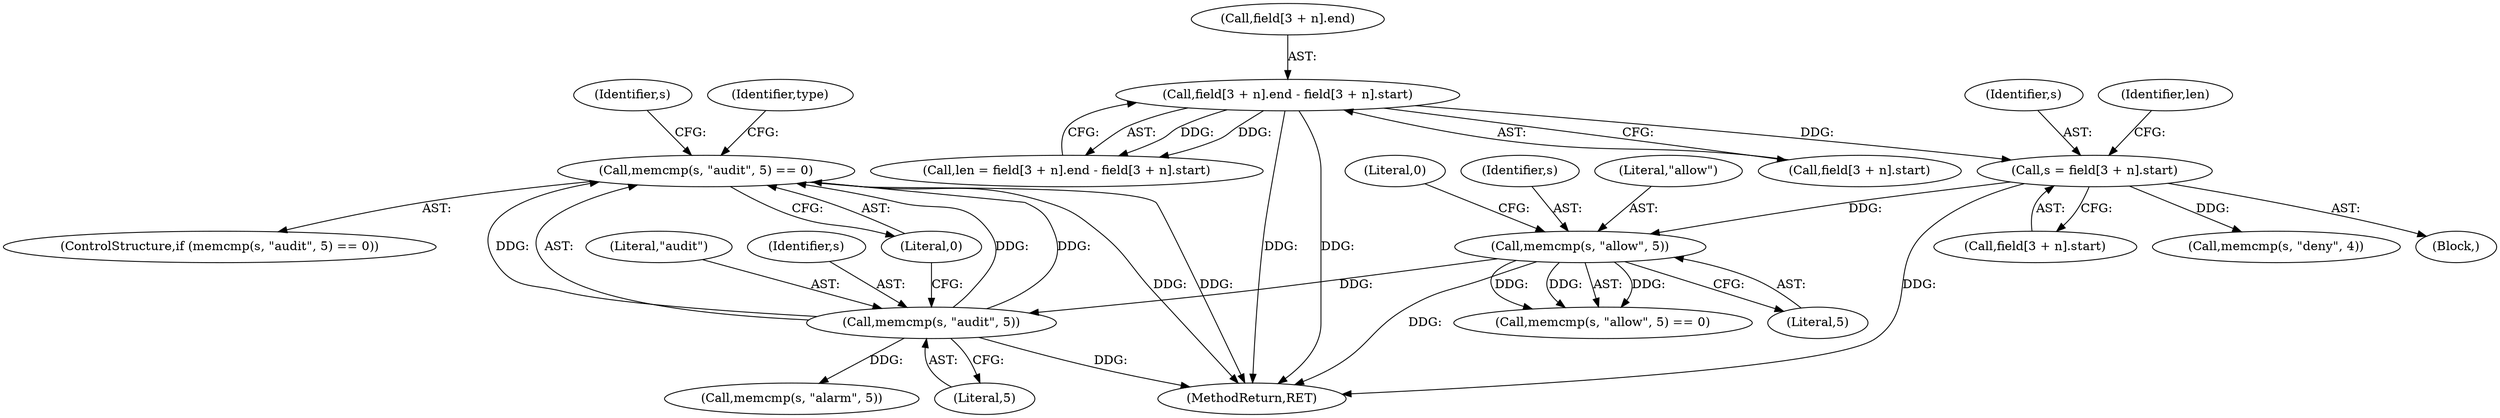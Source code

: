 digraph "0_libarchive_15bf44fd2c1ad0e3fd87048b3fcc90c4dcff1175@API" {
"1000921" [label="(Call,memcmp(s, \"audit\", 5) == 0)"];
"1000922" [label="(Call,memcmp(s, \"audit\", 5))"];
"1000911" [label="(Call,memcmp(s, \"allow\", 5))"];
"1000859" [label="(Call,s = field[3 + n].start)"];
"1000870" [label="(Call,field[3 + n].end - field[3 + n].start)"];
"1000910" [label="(Call,memcmp(s, \"allow\", 5) == 0)"];
"1000878" [label="(Call,field[3 + n].start)"];
"1000870" [label="(Call,field[3 + n].end - field[3 + n].start)"];
"1000926" [label="(Literal,0)"];
"1000871" [label="(Call,field[3 + n].end)"];
"1000911" [label="(Call,memcmp(s, \"allow\", 5))"];
"1000912" [label="(Identifier,s)"];
"1000925" [label="(Literal,5)"];
"1000933" [label="(Call,memcmp(s, \"alarm\", 5))"];
"1000913" [label="(Literal,\"allow\")"];
"1000861" [label="(Call,field[3 + n].start)"];
"1000895" [label="(Call,memcmp(s, \"deny\", 4))"];
"1000921" [label="(Call,memcmp(s, \"audit\", 5) == 0)"];
"1000924" [label="(Literal,\"audit\")"];
"1000923" [label="(Identifier,s)"];
"1000920" [label="(ControlStructure,if (memcmp(s, \"audit\", 5) == 0))"];
"1000914" [label="(Literal,5)"];
"1000859" [label="(Call,s = field[3 + n].start)"];
"1000928" [label="(Identifier,type)"];
"1000869" [label="(Identifier,len)"];
"1000922" [label="(Call,memcmp(s, \"audit\", 5))"];
"1000868" [label="(Call,len = field[3 + n].end - field[3 + n].start)"];
"1001007" [label="(MethodReturn,RET)"];
"1000934" [label="(Identifier,s)"];
"1000860" [label="(Identifier,s)"];
"1000915" [label="(Literal,0)"];
"1000683" [label="(Block,)"];
"1000921" -> "1000920"  [label="AST: "];
"1000921" -> "1000926"  [label="CFG: "];
"1000922" -> "1000921"  [label="AST: "];
"1000926" -> "1000921"  [label="AST: "];
"1000928" -> "1000921"  [label="CFG: "];
"1000934" -> "1000921"  [label="CFG: "];
"1000921" -> "1001007"  [label="DDG: "];
"1000921" -> "1001007"  [label="DDG: "];
"1000922" -> "1000921"  [label="DDG: "];
"1000922" -> "1000921"  [label="DDG: "];
"1000922" -> "1000921"  [label="DDG: "];
"1000922" -> "1000925"  [label="CFG: "];
"1000923" -> "1000922"  [label="AST: "];
"1000924" -> "1000922"  [label="AST: "];
"1000925" -> "1000922"  [label="AST: "];
"1000926" -> "1000922"  [label="CFG: "];
"1000922" -> "1001007"  [label="DDG: "];
"1000911" -> "1000922"  [label="DDG: "];
"1000922" -> "1000933"  [label="DDG: "];
"1000911" -> "1000910"  [label="AST: "];
"1000911" -> "1000914"  [label="CFG: "];
"1000912" -> "1000911"  [label="AST: "];
"1000913" -> "1000911"  [label="AST: "];
"1000914" -> "1000911"  [label="AST: "];
"1000915" -> "1000911"  [label="CFG: "];
"1000911" -> "1001007"  [label="DDG: "];
"1000911" -> "1000910"  [label="DDG: "];
"1000911" -> "1000910"  [label="DDG: "];
"1000911" -> "1000910"  [label="DDG: "];
"1000859" -> "1000911"  [label="DDG: "];
"1000859" -> "1000683"  [label="AST: "];
"1000859" -> "1000861"  [label="CFG: "];
"1000860" -> "1000859"  [label="AST: "];
"1000861" -> "1000859"  [label="AST: "];
"1000869" -> "1000859"  [label="CFG: "];
"1000859" -> "1001007"  [label="DDG: "];
"1000870" -> "1000859"  [label="DDG: "];
"1000859" -> "1000895"  [label="DDG: "];
"1000870" -> "1000868"  [label="AST: "];
"1000870" -> "1000878"  [label="CFG: "];
"1000871" -> "1000870"  [label="AST: "];
"1000878" -> "1000870"  [label="AST: "];
"1000868" -> "1000870"  [label="CFG: "];
"1000870" -> "1001007"  [label="DDG: "];
"1000870" -> "1001007"  [label="DDG: "];
"1000870" -> "1000868"  [label="DDG: "];
"1000870" -> "1000868"  [label="DDG: "];
}
